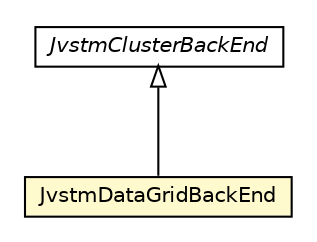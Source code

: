 #!/usr/local/bin/dot
#
# Class diagram 
# Generated by UMLGraph version 5.1 (http://www.umlgraph.org/)
#

digraph G {
	edge [fontname="Helvetica",fontsize=10,labelfontname="Helvetica",labelfontsize=10];
	node [fontname="Helvetica",fontsize=10,shape=plaintext];
	nodesep=0.25;
	ranksep=0.5;
	// pt.ist.fenixframework.backend.jvstm.cluster.JvstmClusterBackEnd
	c112876 [label=<<table title="pt.ist.fenixframework.backend.jvstm.cluster.JvstmClusterBackEnd" border="0" cellborder="1" cellspacing="0" cellpadding="2" port="p" href="../cluster/JvstmClusterBackEnd.html">
		<tr><td><table border="0" cellspacing="0" cellpadding="1">
<tr><td align="center" balign="center"><font face="Helvetica-Oblique"> JvstmClusterBackEnd </font></td></tr>
		</table></td></tr>
		</table>>, fontname="Helvetica", fontcolor="black", fontsize=10.0];
	// pt.ist.fenixframework.backend.jvstm.datagrid.JvstmDataGridBackEnd
	c112880 [label=<<table title="pt.ist.fenixframework.backend.jvstm.datagrid.JvstmDataGridBackEnd" border="0" cellborder="1" cellspacing="0" cellpadding="2" port="p" bgcolor="lemonChiffon" href="./JvstmDataGridBackEnd.html">
		<tr><td><table border="0" cellspacing="0" cellpadding="1">
<tr><td align="center" balign="center"> JvstmDataGridBackEnd </td></tr>
		</table></td></tr>
		</table>>, fontname="Helvetica", fontcolor="black", fontsize=10.0];
	//pt.ist.fenixframework.backend.jvstm.datagrid.JvstmDataGridBackEnd extends pt.ist.fenixframework.backend.jvstm.cluster.JvstmClusterBackEnd
	c112876:p -> c112880:p [dir=back,arrowtail=empty];
}

